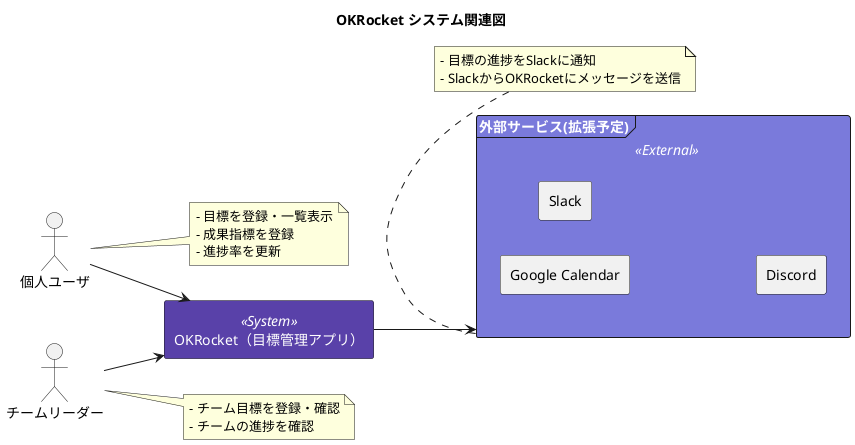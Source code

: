 @startuml
title OKRocket システム関連図
left to right direction


skinparam rectangle {
  BackgroundColor<<System>> #5941a9
  FontColor<<System>> #ffffff
}
skinparam frame {
  BackgroundColor<<External>> #7a7adb
  FontColor<<External>> #ffffff
}

actor "個人ユーザ" as User
actor "チームリーダー" as Reader

rectangle "OKRocket（目標管理アプリ）" <<System>> as OKRocket

frame "外部サービス(拡張予定)" <<External>> as ExternalService {
  rectangle "Google Calendar" as GoogleCalendar
  rectangle "Slack" as Slack
  rectangle "Discord" as Discord
}

User --> OKRocket
note right of User
  - 目標を登録・一覧表示
  - 成果指標を登録
  - 進捗率を更新
end note

Reader --> OKRocket
note right of Reader
  - チーム目標を登録・確認
  - チームの進捗を確認
end note

OKRocket --> ExternalService
note bottom of ExternalService
  - 目標の進捗をSlackに通知
  - SlackからOKRocketにメッセージを送信
end note

@enduml
